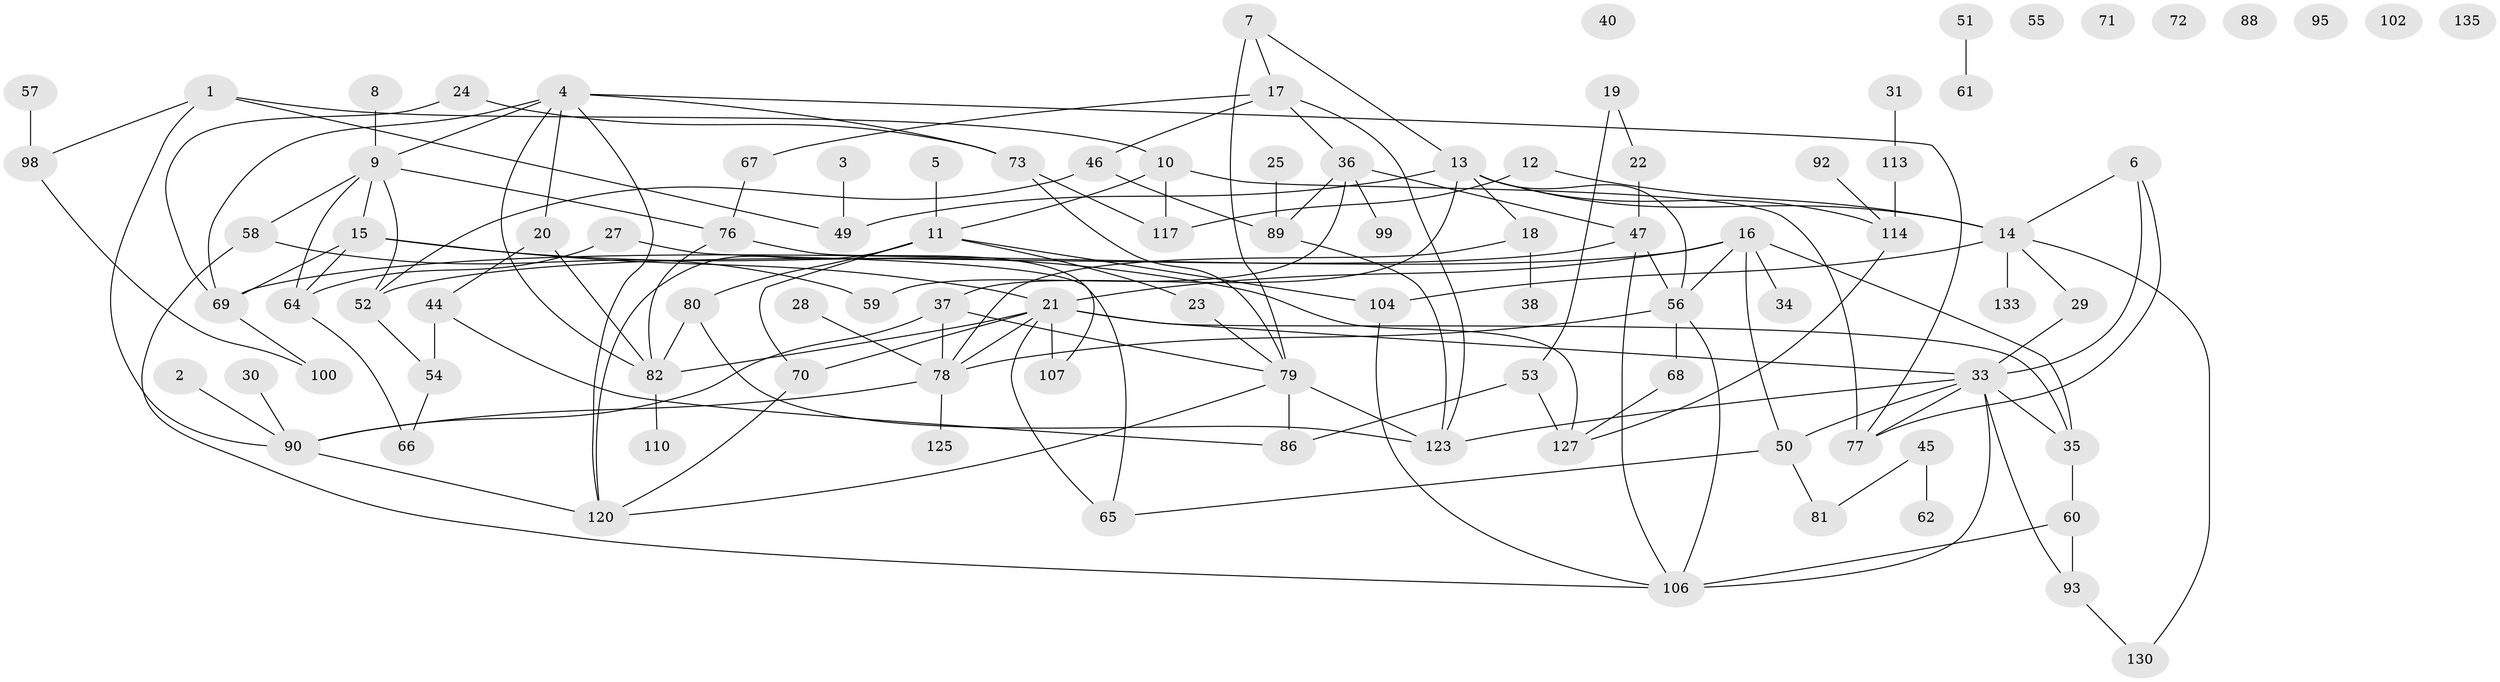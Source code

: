 // Generated by graph-tools (version 1.1) at 2025/23/03/03/25 07:23:29]
// undirected, 97 vertices, 147 edges
graph export_dot {
graph [start="1"]
  node [color=gray90,style=filled];
  1;
  2;
  3;
  4 [super="+136"];
  5;
  6;
  7;
  8;
  9 [super="+129"];
  10 [super="+32"];
  11 [super="+97"];
  12 [super="+91"];
  13 [super="+87"];
  14 [super="+83"];
  15 [super="+96"];
  16 [super="+26"];
  17 [super="+39"];
  18;
  19 [super="+43"];
  20 [super="+74"];
  21 [super="+134"];
  22 [super="+42"];
  23;
  24;
  25 [super="+48"];
  27 [super="+108"];
  28;
  29;
  30;
  31;
  33 [super="+41"];
  34;
  35;
  36 [super="+103"];
  37 [super="+84"];
  38;
  40;
  44 [super="+101"];
  45;
  46 [super="+121"];
  47 [super="+85"];
  49 [super="+75"];
  50 [super="+111"];
  51 [super="+116"];
  52;
  53;
  54 [super="+131"];
  55;
  56;
  57;
  58;
  59;
  60 [super="+63"];
  61;
  62;
  64;
  65;
  66;
  67;
  68;
  69 [super="+118"];
  70;
  71;
  72;
  73 [super="+105"];
  76;
  77;
  78 [super="+126"];
  79 [super="+124"];
  80;
  81;
  82 [super="+109"];
  86;
  88 [super="+122"];
  89 [super="+112"];
  90 [super="+94"];
  92;
  93;
  95;
  98;
  99;
  100;
  102;
  104 [super="+119"];
  106 [super="+137"];
  107 [super="+128"];
  110;
  113;
  114 [super="+115"];
  117;
  120;
  123;
  125;
  127 [super="+132"];
  130;
  133;
  135;
  1 -- 90;
  1 -- 98;
  1 -- 10;
  1 -- 49;
  2 -- 90;
  3 -- 49;
  4 -- 20;
  4 -- 82;
  4 -- 9;
  4 -- 69;
  4 -- 120;
  4 -- 73;
  4 -- 77;
  5 -- 11;
  6 -- 33;
  6 -- 77;
  6 -- 14;
  7 -- 79 [weight=2];
  7 -- 17;
  7 -- 13;
  8 -- 9;
  9 -- 52;
  9 -- 58;
  9 -- 64;
  9 -- 76;
  9 -- 15;
  10 -- 77;
  10 -- 117;
  10 -- 11;
  11 -- 23;
  11 -- 120;
  11 -- 80;
  11 -- 70;
  11 -- 104;
  12 -- 14;
  12 -- 117;
  13 -- 18;
  13 -- 56;
  13 -- 49;
  13 -- 37;
  13 -- 14;
  13 -- 114;
  14 -- 29;
  14 -- 104;
  14 -- 130;
  14 -- 133;
  15 -- 69;
  15 -- 127;
  15 -- 64;
  15 -- 21;
  16 -- 21;
  16 -- 50;
  16 -- 34;
  16 -- 35;
  16 -- 69;
  16 -- 56;
  17 -- 46;
  17 -- 67;
  17 -- 123;
  17 -- 36;
  18 -- 38;
  18 -- 78;
  19 -- 53;
  19 -- 22;
  20 -- 44;
  20 -- 82;
  21 -- 65;
  21 -- 70;
  21 -- 82;
  21 -- 33;
  21 -- 78;
  21 -- 107;
  21 -- 35;
  22 -- 47;
  23 -- 79;
  24 -- 69;
  24 -- 73;
  25 -- 89;
  27 -- 65;
  27 -- 64;
  28 -- 78;
  29 -- 33;
  30 -- 90;
  31 -- 113;
  33 -- 77;
  33 -- 106;
  33 -- 123;
  33 -- 50;
  33 -- 35;
  33 -- 93;
  35 -- 60;
  36 -- 59;
  36 -- 99;
  36 -- 89;
  36 -- 47;
  37 -- 90;
  37 -- 78;
  37 -- 79;
  44 -- 86;
  44 -- 54;
  45 -- 62;
  45 -- 81;
  46 -- 52;
  46 -- 89;
  47 -- 52;
  47 -- 56;
  47 -- 106;
  50 -- 65;
  50 -- 81;
  51 -- 61;
  52 -- 54;
  53 -- 86;
  53 -- 127;
  54 -- 66;
  56 -- 68;
  56 -- 78;
  56 -- 106;
  57 -- 98;
  58 -- 59;
  58 -- 106;
  60 -- 93;
  60 -- 106;
  64 -- 66;
  67 -- 76;
  68 -- 127;
  69 -- 100;
  70 -- 120;
  73 -- 117;
  73 -- 79;
  76 -- 82;
  76 -- 107;
  78 -- 90;
  78 -- 125;
  79 -- 120;
  79 -- 86;
  79 -- 123;
  80 -- 82;
  80 -- 123;
  82 -- 110;
  89 -- 123;
  90 -- 120;
  92 -- 114;
  93 -- 130;
  98 -- 100;
  104 -- 106;
  113 -- 114;
  114 -- 127;
}
